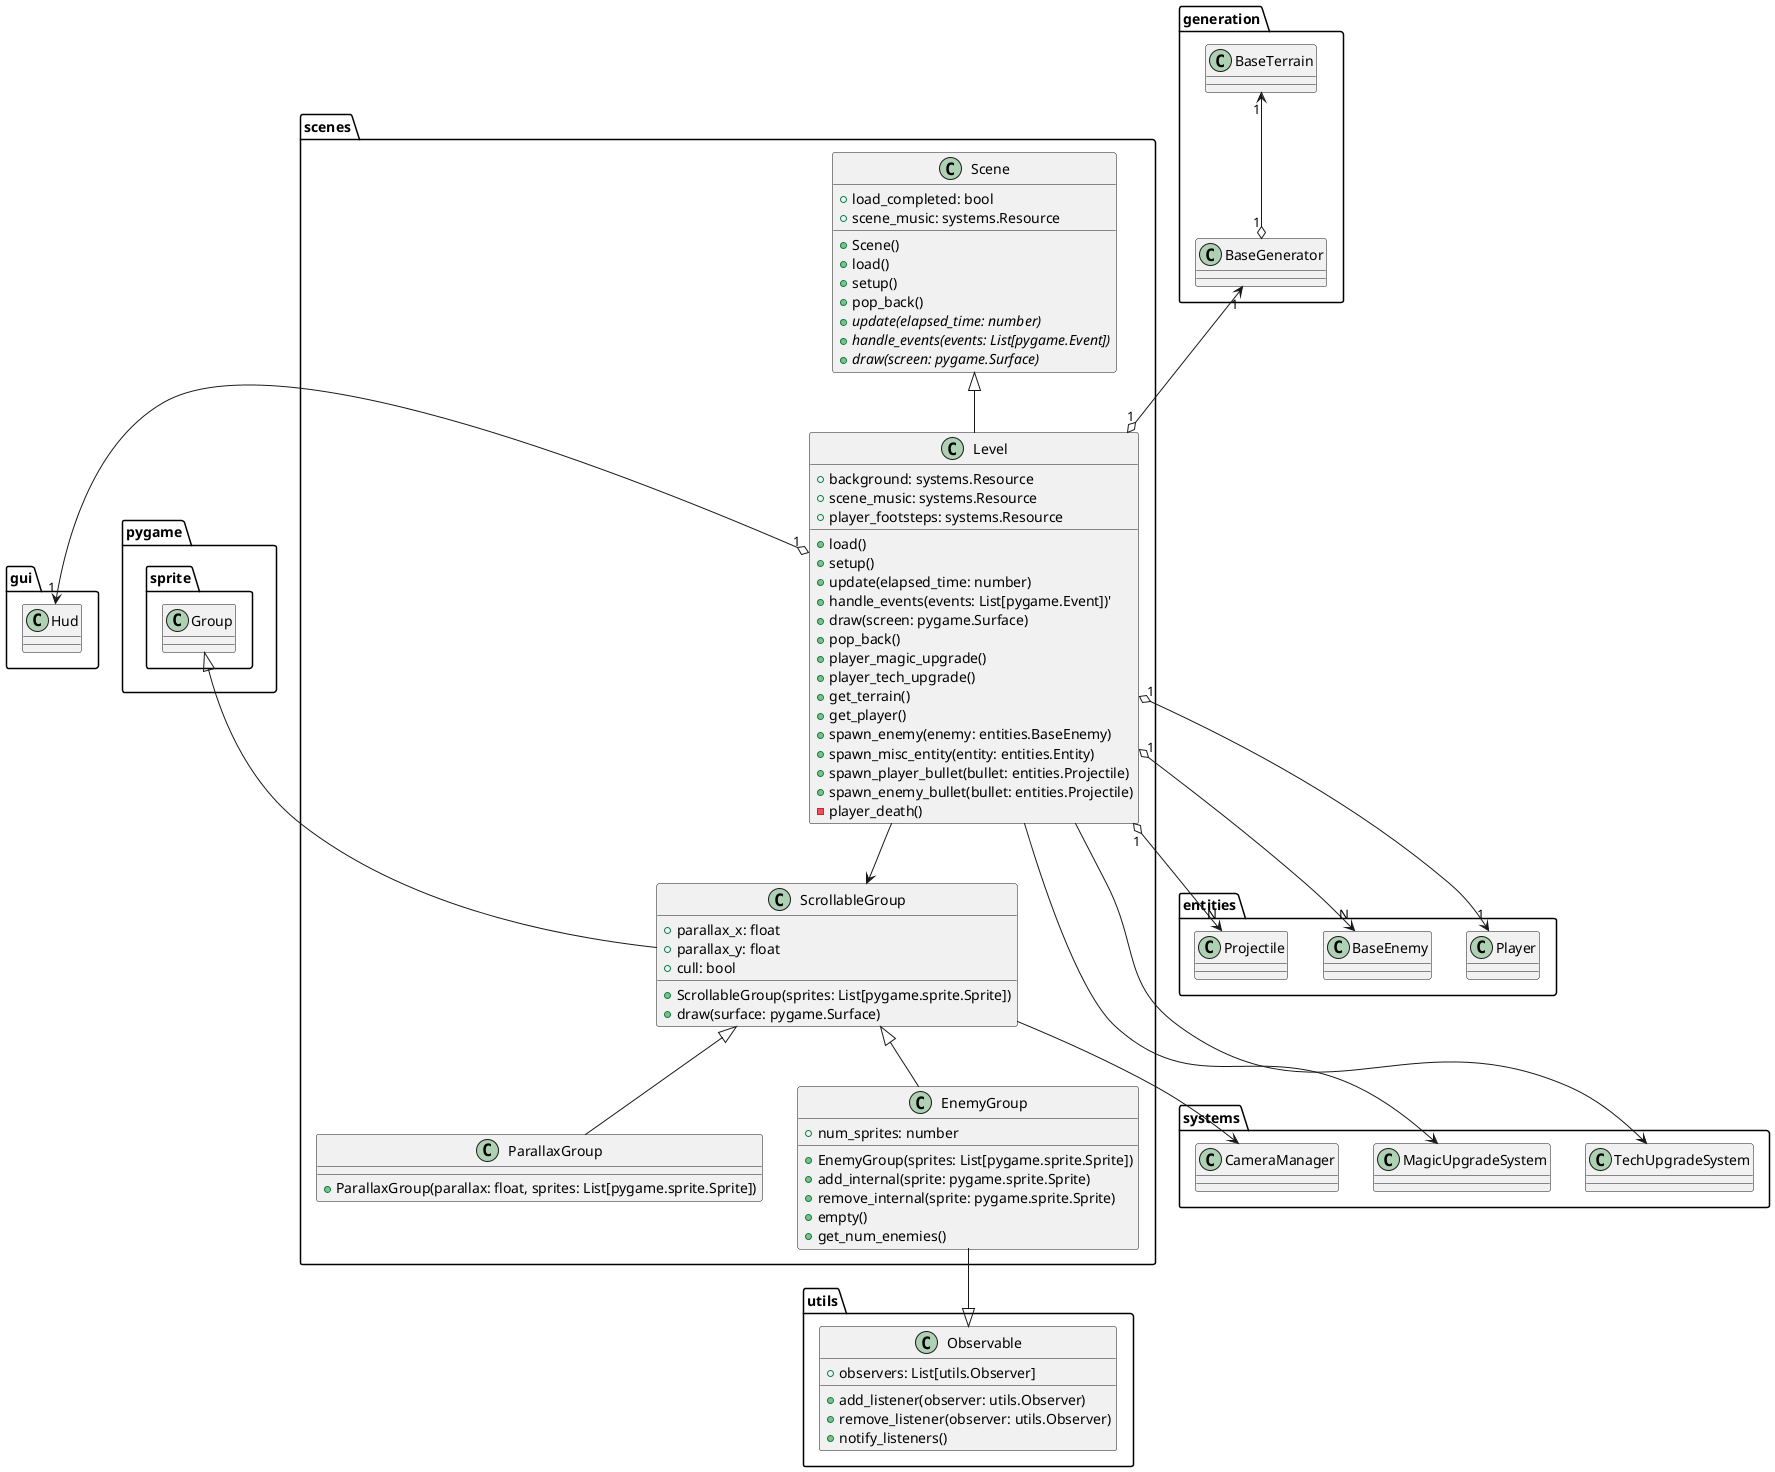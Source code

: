 @startuml levels


class scenes.Scene {
	+ load_completed: bool
	+ scene_music: systems.Resource

	+ Scene()
	+ load()
	+ setup()
	+ pop_back()
	{abstract} + update(elapsed_time: number)
	{abstract} + handle_events(events: List[pygame.Event])
	{abstract} + draw(screen: pygame.Surface)
}

class scenes.Level extends scenes.Scene {
  + background: systems.Resource
  + scene_music: systems.Resource
  + player_footsteps: systems.Resource

  + load()
  + setup()
  + update(elapsed_time: number)
  + handle_events(events: List[pygame.Event])'
  + draw(screen: pygame.Surface)
  + pop_back()
  + player_magic_upgrade()
  + player_tech_upgrade()
  + get_terrain()
  + get_player()
  + spawn_enemy(enemy: entities.BaseEnemy)
  + spawn_misc_entity(entity: entities.Entity)
  + spawn_player_bullet(bullet: entities.Projectile)
  + spawn_enemy_bullet(bullet: entities.Projectile)
  - player_death()
}
scenes.Level "1" o--> "1" entities.Player
scenes.Level "1" o--> "N" entities.BaseEnemy
scenes.Level "1" o--> "N" entities.Projectile

scenes.Level "1" o-left-> "1" gui.Hud
scenes.Level -right-> systems.MagicUpgradeSystem
scenes.Level -right-> systems.TechUpgradeSystem
scenes.Level --> scenes.ScrollableGroup
scenes.Level "1" o-up-> "1" generation.BaseGenerator

class generation.BaseGenerator 
class generation.BaseTerrain 
generation.BaseTerrain "1" <--o "1" generation.BaseGenerator

class scenes.ScrollableGroup {
  + parallax_x: float
  + parallax_y: float
  + cull: bool

  + ScrollableGroup(sprites: List[pygame.sprite.Sprite])
  + draw(surface: pygame.Surface)
}
scenes.ScrollableGroup -up-|> pygame.sprite.Group
scenes.ScrollableGroup --> systems.CameraManager

class scenes.ParallaxGroup {
  + ParallaxGroup(parallax: float, sprites: List[pygame.sprite.Sprite])
}
scenes.ParallaxGroup -up-|> scenes.ScrollableGroup

class scenes.EnemyGroup {
  + num_sprites: number

  + EnemyGroup(sprites: List[pygame.sprite.Sprite])
  + add_internal(sprite: pygame.sprite.Sprite)
  + remove_internal(sprite: pygame.sprite.Sprite)
  + empty()
  + get_num_enemies()
}

class utils.Observable {
  + observers: List[utils.Observer]

  + add_listener(observer: utils.Observer)
  + remove_listener(observer: utils.Observer)
  + notify_listeners()
}

scenes.EnemyGroup -up-|> scenes.ScrollableGroup
scenes.EnemyGroup --|> utils.Observable

@enduml
